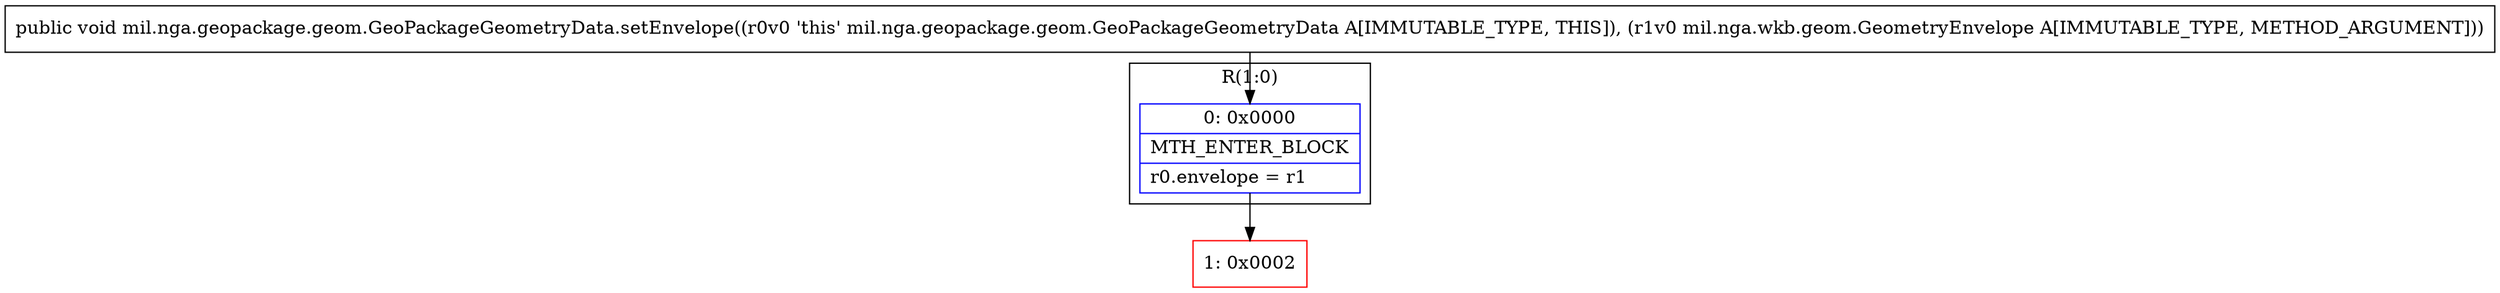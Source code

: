 digraph "CFG formil.nga.geopackage.geom.GeoPackageGeometryData.setEnvelope(Lmil\/nga\/wkb\/geom\/GeometryEnvelope;)V" {
subgraph cluster_Region_390553945 {
label = "R(1:0)";
node [shape=record,color=blue];
Node_0 [shape=record,label="{0\:\ 0x0000|MTH_ENTER_BLOCK\l|r0.envelope = r1\l}"];
}
Node_1 [shape=record,color=red,label="{1\:\ 0x0002}"];
MethodNode[shape=record,label="{public void mil.nga.geopackage.geom.GeoPackageGeometryData.setEnvelope((r0v0 'this' mil.nga.geopackage.geom.GeoPackageGeometryData A[IMMUTABLE_TYPE, THIS]), (r1v0 mil.nga.wkb.geom.GeometryEnvelope A[IMMUTABLE_TYPE, METHOD_ARGUMENT])) }"];
MethodNode -> Node_0;
Node_0 -> Node_1;
}

